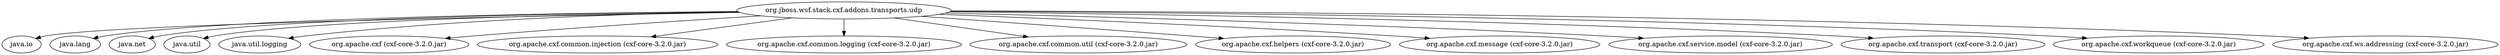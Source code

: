 digraph "classes" {
    // Path: /home/rsearls/j1/jbws/jbossws-cxf/modules/addons/transports/udp/target/classes
   "org.jboss.wsf.stack.cxf.addons.transports.udp"    -> "java.io";
   "org.jboss.wsf.stack.cxf.addons.transports.udp"    -> "java.lang";
   "org.jboss.wsf.stack.cxf.addons.transports.udp"    -> "java.net";
   "org.jboss.wsf.stack.cxf.addons.transports.udp"    -> "java.util";
   "org.jboss.wsf.stack.cxf.addons.transports.udp"    -> "java.util.logging";
   "org.jboss.wsf.stack.cxf.addons.transports.udp"    -> "org.apache.cxf (cxf-core-3.2.0.jar)";
   "org.jboss.wsf.stack.cxf.addons.transports.udp"    -> "org.apache.cxf.common.injection (cxf-core-3.2.0.jar)";
   "org.jboss.wsf.stack.cxf.addons.transports.udp"    -> "org.apache.cxf.common.logging (cxf-core-3.2.0.jar)";
   "org.jboss.wsf.stack.cxf.addons.transports.udp"    -> "org.apache.cxf.common.util (cxf-core-3.2.0.jar)";
   "org.jboss.wsf.stack.cxf.addons.transports.udp"    -> "org.apache.cxf.helpers (cxf-core-3.2.0.jar)";
   "org.jboss.wsf.stack.cxf.addons.transports.udp"    -> "org.apache.cxf.message (cxf-core-3.2.0.jar)";
   "org.jboss.wsf.stack.cxf.addons.transports.udp"    -> "org.apache.cxf.service.model (cxf-core-3.2.0.jar)";
   "org.jboss.wsf.stack.cxf.addons.transports.udp"    -> "org.apache.cxf.transport (cxf-core-3.2.0.jar)";
   "org.jboss.wsf.stack.cxf.addons.transports.udp"    -> "org.apache.cxf.workqueue (cxf-core-3.2.0.jar)";
   "org.jboss.wsf.stack.cxf.addons.transports.udp"    -> "org.apache.cxf.ws.addressing (cxf-core-3.2.0.jar)";
}
